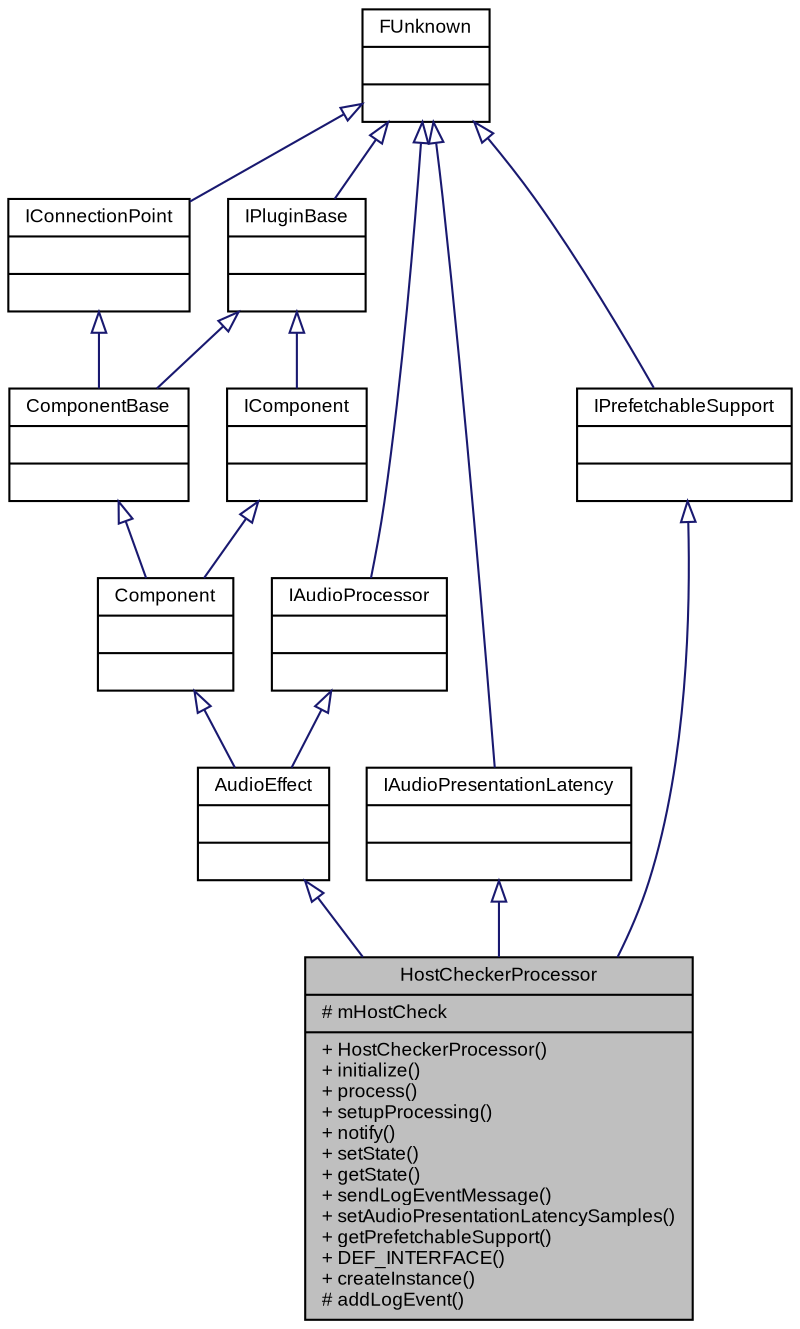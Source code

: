 digraph G
{
  bgcolor="transparent";
  edge [fontname="Arial",fontsize="9",labelfontname="Arial",labelfontsize="9"];
  node [fontname="Arial",fontsize="9",shape=record];
  Node1 [label="{HostCheckerProcessor\n|# mHostCheck\l|+ HostCheckerProcessor()\l+ initialize()\l+ process()\l+ setupProcessing()\l+ notify()\l+ setState()\l+ getState()\l+ sendLogEventMessage()\l+ setAudioPresentationLatencySamples()\l+ getPrefetchableSupport()\l+ DEF_INTERFACE()\l+ createInstance()\l# addLogEvent()\l}",height=0.2,width=0.4,color="black", fillcolor="grey75", style="filled" fontcolor="black"];
  Node2 -> Node1 [dir=back,color="midnightblue",fontsize="9",style="solid",arrowtail="empty",fontname="Arial"];
  Node2 [label="{AudioEffect\n||}",height=0.2,width=0.4,color="black",URL="vstsdk.tag$classSteinberg_1_1Vst_1_1AudioEffect.html"];
  Node3 -> Node2 [dir=back,color="midnightblue",fontsize="9",style="solid",arrowtail="empty",fontname="Arial"];
  Node3 [label="{Component\n||}",height=0.2,width=0.4,color="black",URL="vstsdk.tag$classSteinberg_1_1Vst_1_1Component.html"];
  Node4 -> Node3 [dir=back,color="midnightblue",fontsize="9",style="solid",arrowtail="empty",fontname="Arial"];
  Node4 [label="{ComponentBase\n||}",height=0.2,width=0.4,color="black",URL="vstsdk.tag$classSteinberg_1_1Vst_1_1ComponentBase.html"];
  Node5 -> Node4 [dir=back,color="midnightblue",fontsize="9",style="solid",arrowtail="empty",fontname="Arial"];
  Node5 [label="{IPluginBase\n||}",height=0.2,width=0.4,color="black",URL="base.tag$classSteinberg_1_1IPluginBase.html"];
  Node6 -> Node5 [dir=back,color="midnightblue",fontsize="9",style="solid",arrowtail="empty",fontname="Arial"];
  Node6 [label="{FUnknown\n||}",height=0.2,width=0.4,color="black",URL="base.tag$classSteinberg_1_1FUnknown.html"];
  Node7 -> Node4 [dir=back,color="midnightblue",fontsize="9",style="solid",arrowtail="empty",fontname="Arial"];
  Node7 [label="{IConnectionPoint\n||}",height=0.2,width=0.4,color="black",URL="vstinterfaces.tag$classSteinberg_1_1Vst_1_1IConnectionPoint.html"];
  Node6 -> Node7 [dir=back,color="midnightblue",fontsize="9",style="solid",arrowtail="empty",fontname="Arial"];
  Node8 -> Node3 [dir=back,color="midnightblue",fontsize="9",style="solid",arrowtail="empty",fontname="Arial"];
  Node8 [label="{IComponent\n||}",height=0.2,width=0.4,color="black",URL="vstinterfaces.tag$classSteinberg_1_1Vst_1_1IComponent.html"];
  Node5 -> Node8 [dir=back,color="midnightblue",fontsize="9",style="solid",arrowtail="empty",fontname="Arial"];
  Node9 -> Node2 [dir=back,color="midnightblue",fontsize="9",style="solid",arrowtail="empty",fontname="Arial"];
  Node9 [label="{IAudioProcessor\n||}",height=0.2,width=0.4,color="black",URL="vstinterfaces.tag$classSteinberg_1_1Vst_1_1IAudioProcessor.html"];
  Node6 -> Node9 [dir=back,color="midnightblue",fontsize="9",style="solid",arrowtail="empty",fontname="Arial"];
  Node10 -> Node1 [dir=back,color="midnightblue",fontsize="9",style="solid",arrowtail="empty",fontname="Arial"];
  Node10 [label="{IAudioPresentationLatency\n||}",height=0.2,width=0.4,color="black",URL="vstinterfaces.tag$classSteinberg_1_1Vst_1_1IAudioPresentationLatency.html"];
  Node6 -> Node10 [dir=back,color="midnightblue",fontsize="9",style="solid",arrowtail="empty",fontname="Arial"];
  Node11 -> Node1 [dir=back,color="midnightblue",fontsize="9",style="solid",arrowtail="empty",fontname="Arial"];
  Node11 [label="{IPrefetchableSupport\n||}",height=0.2,width=0.4,color="black",URL="vstinterfaces.tag$classSteinberg_1_1Vst_1_1IPrefetchableSupport.html"];
  Node6 -> Node11 [dir=back,color="midnightblue",fontsize="9",style="solid",arrowtail="empty",fontname="Arial"];
}
